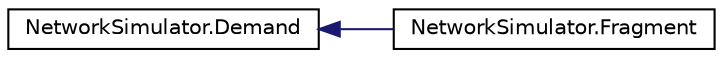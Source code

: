 digraph "Graphical Class Hierarchy"
{
  edge [fontname="Helvetica",fontsize="10",labelfontname="Helvetica",labelfontsize="10"];
  node [fontname="Helvetica",fontsize="10",shape=record];
  rankdir="LR";
  Node1 [label="NetworkSimulator.Demand",height=0.2,width=0.4,color="black", fillcolor="white", style="filled",URL="$class_network_simulator_1_1_demand.html",tooltip="Абстрактный класс для требования "];
  Node1 -> Node2 [dir="back",color="midnightblue",fontsize="10",style="solid",fontname="Helvetica"];
  Node2 [label="NetworkSimulator.Fragment",height=0.2,width=0.4,color="black", fillcolor="white", style="filled",URL="$class_network_simulator_1_1_fragment.html",tooltip="Фрагмент в сети с делением и слиянием требований "];
}
